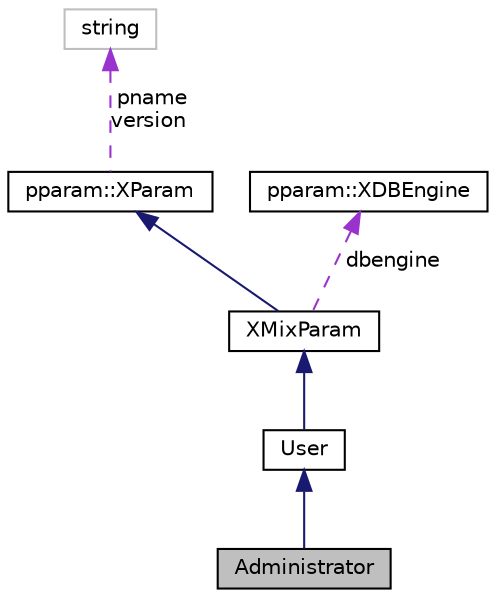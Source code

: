digraph "Administrator"
{
 // LATEX_PDF_SIZE
  edge [fontname="Helvetica",fontsize="10",labelfontname="Helvetica",labelfontsize="10"];
  node [fontname="Helvetica",fontsize="10",shape=record];
  Node1 [label="Administrator",height=0.2,width=0.4,color="black", fillcolor="grey75", style="filled", fontcolor="black",tooltip=" "];
  Node2 -> Node1 [dir="back",color="midnightblue",fontsize="10",style="solid",fontname="Helvetica"];
  Node2 [label="User",height=0.2,width=0.4,color="black", fillcolor="white", style="filled",URL="$classUser.html",tooltip=" "];
  Node3 -> Node2 [dir="back",color="midnightblue",fontsize="10",style="solid",fontname="Helvetica"];
  Node3 [label="XMixParam",height=0.2,width=0.4,color="black", fillcolor="white", style="filled",URL="$classpparam_1_1__XMixParam.html",tooltip=" "];
  Node4 -> Node3 [dir="back",color="midnightblue",fontsize="10",style="solid",fontname="Helvetica"];
  Node4 [label="pparam::XParam",height=0.2,width=0.4,color="black", fillcolor="white", style="filled",URL="$classpparam_1_1XParam.html",tooltip=" "];
  Node5 -> Node4 [dir="back",color="darkorchid3",fontsize="10",style="dashed",label=" pname\nversion" ,fontname="Helvetica"];
  Node5 [label="string",height=0.2,width=0.4,color="grey75", fillcolor="white", style="filled",tooltip=" "];
  Node6 -> Node3 [dir="back",color="darkorchid3",fontsize="10",style="dashed",label=" dbengine" ,fontname="Helvetica"];
  Node6 [label="pparam::XDBEngine",height=0.2,width=0.4,color="black", fillcolor="white", style="filled",URL="$classpparam_1_1XDBEngine.html",tooltip=" "];
}
